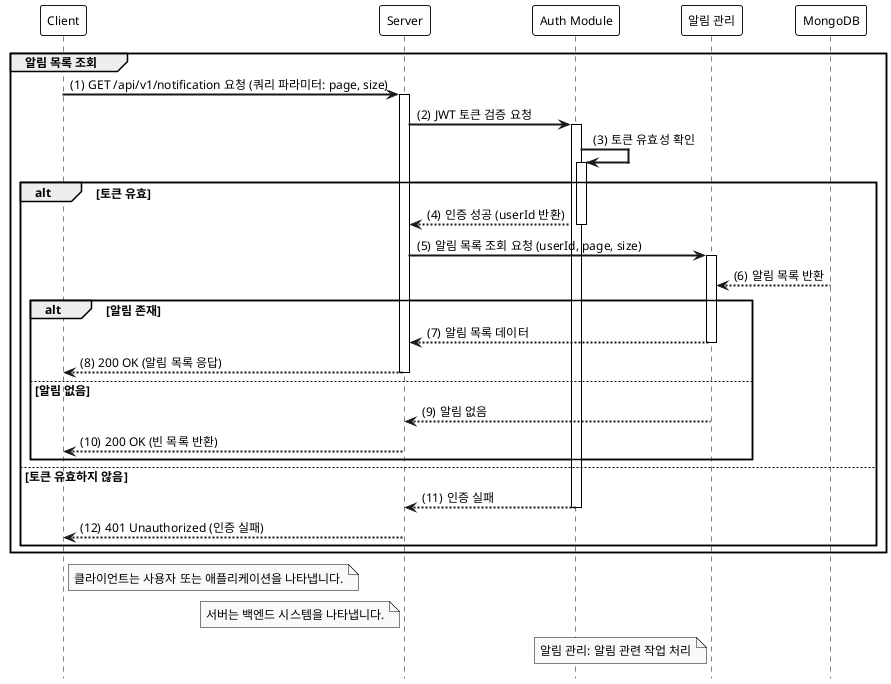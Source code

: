@startuml

hide footbox
autoactivate on

' 스타일 설정
skinparam monochrome true
skinparam shadowing false
skinparam defaultFontSize 12
skinparam defaultFontName Arial
skinparam activityBackgroundColor #EFEFEF
skinparam activityBorderColor #CCCCCC
skinparam sequenceArrowThickness 2
skinparam sequenceParticipantBorderThickness 1
skinparam sequenceParticipantBackgroundColor #FFFFFF
skinparam sequenceLifeLineBorderColor #000000
skinparam sequenceLifeLineBackgroundColor #FFFFFF
skinparam noteBackgroundColor #FFFFCC
skinparam noteBorderColor #000000

participant "Client" as C
participant "Server" as S
participant "Auth Module" as AM
participant "알림 관리" as NM
participant "MongoDB" as DB

group 알림 목록 조회
    autonumber 1 "(0)"
    C -> S: GET /api/v1/notification 요청 (쿼리 파라미터: page, size)
    S -> AM: JWT 토큰 검증 요청
    AM -> AM: 토큰 유효성 확인
    alt 토큰 유효
        AM --> S: 인증 성공 (userId 반환)
        S -> NM: 알림 목록 조회 요청 (userId, page, size)
        DB --> NM: 알림 목록 반환
        alt 알림 존재
            NM --> S: 알림 목록 데이터
            S --> C: 200 OK (알림 목록 응답)
        else 알림 없음
            NM --> S: 알림 없음
            S --> C: 200 OK (빈 목록 반환)
        end
    else 토큰 유효하지 않음
        AM --> S: 인증 실패
        S --> C: 401 Unauthorized (인증 실패)
    end
end

note right of C: 클라이언트는 사용자 또는 애플리케이션을 나타냅니다.
note left of S: 서버는 백엔드 시스템을 나타냅니다.
note left of NM: 알림 관리: 알림 관련 작업 처리

@enduml